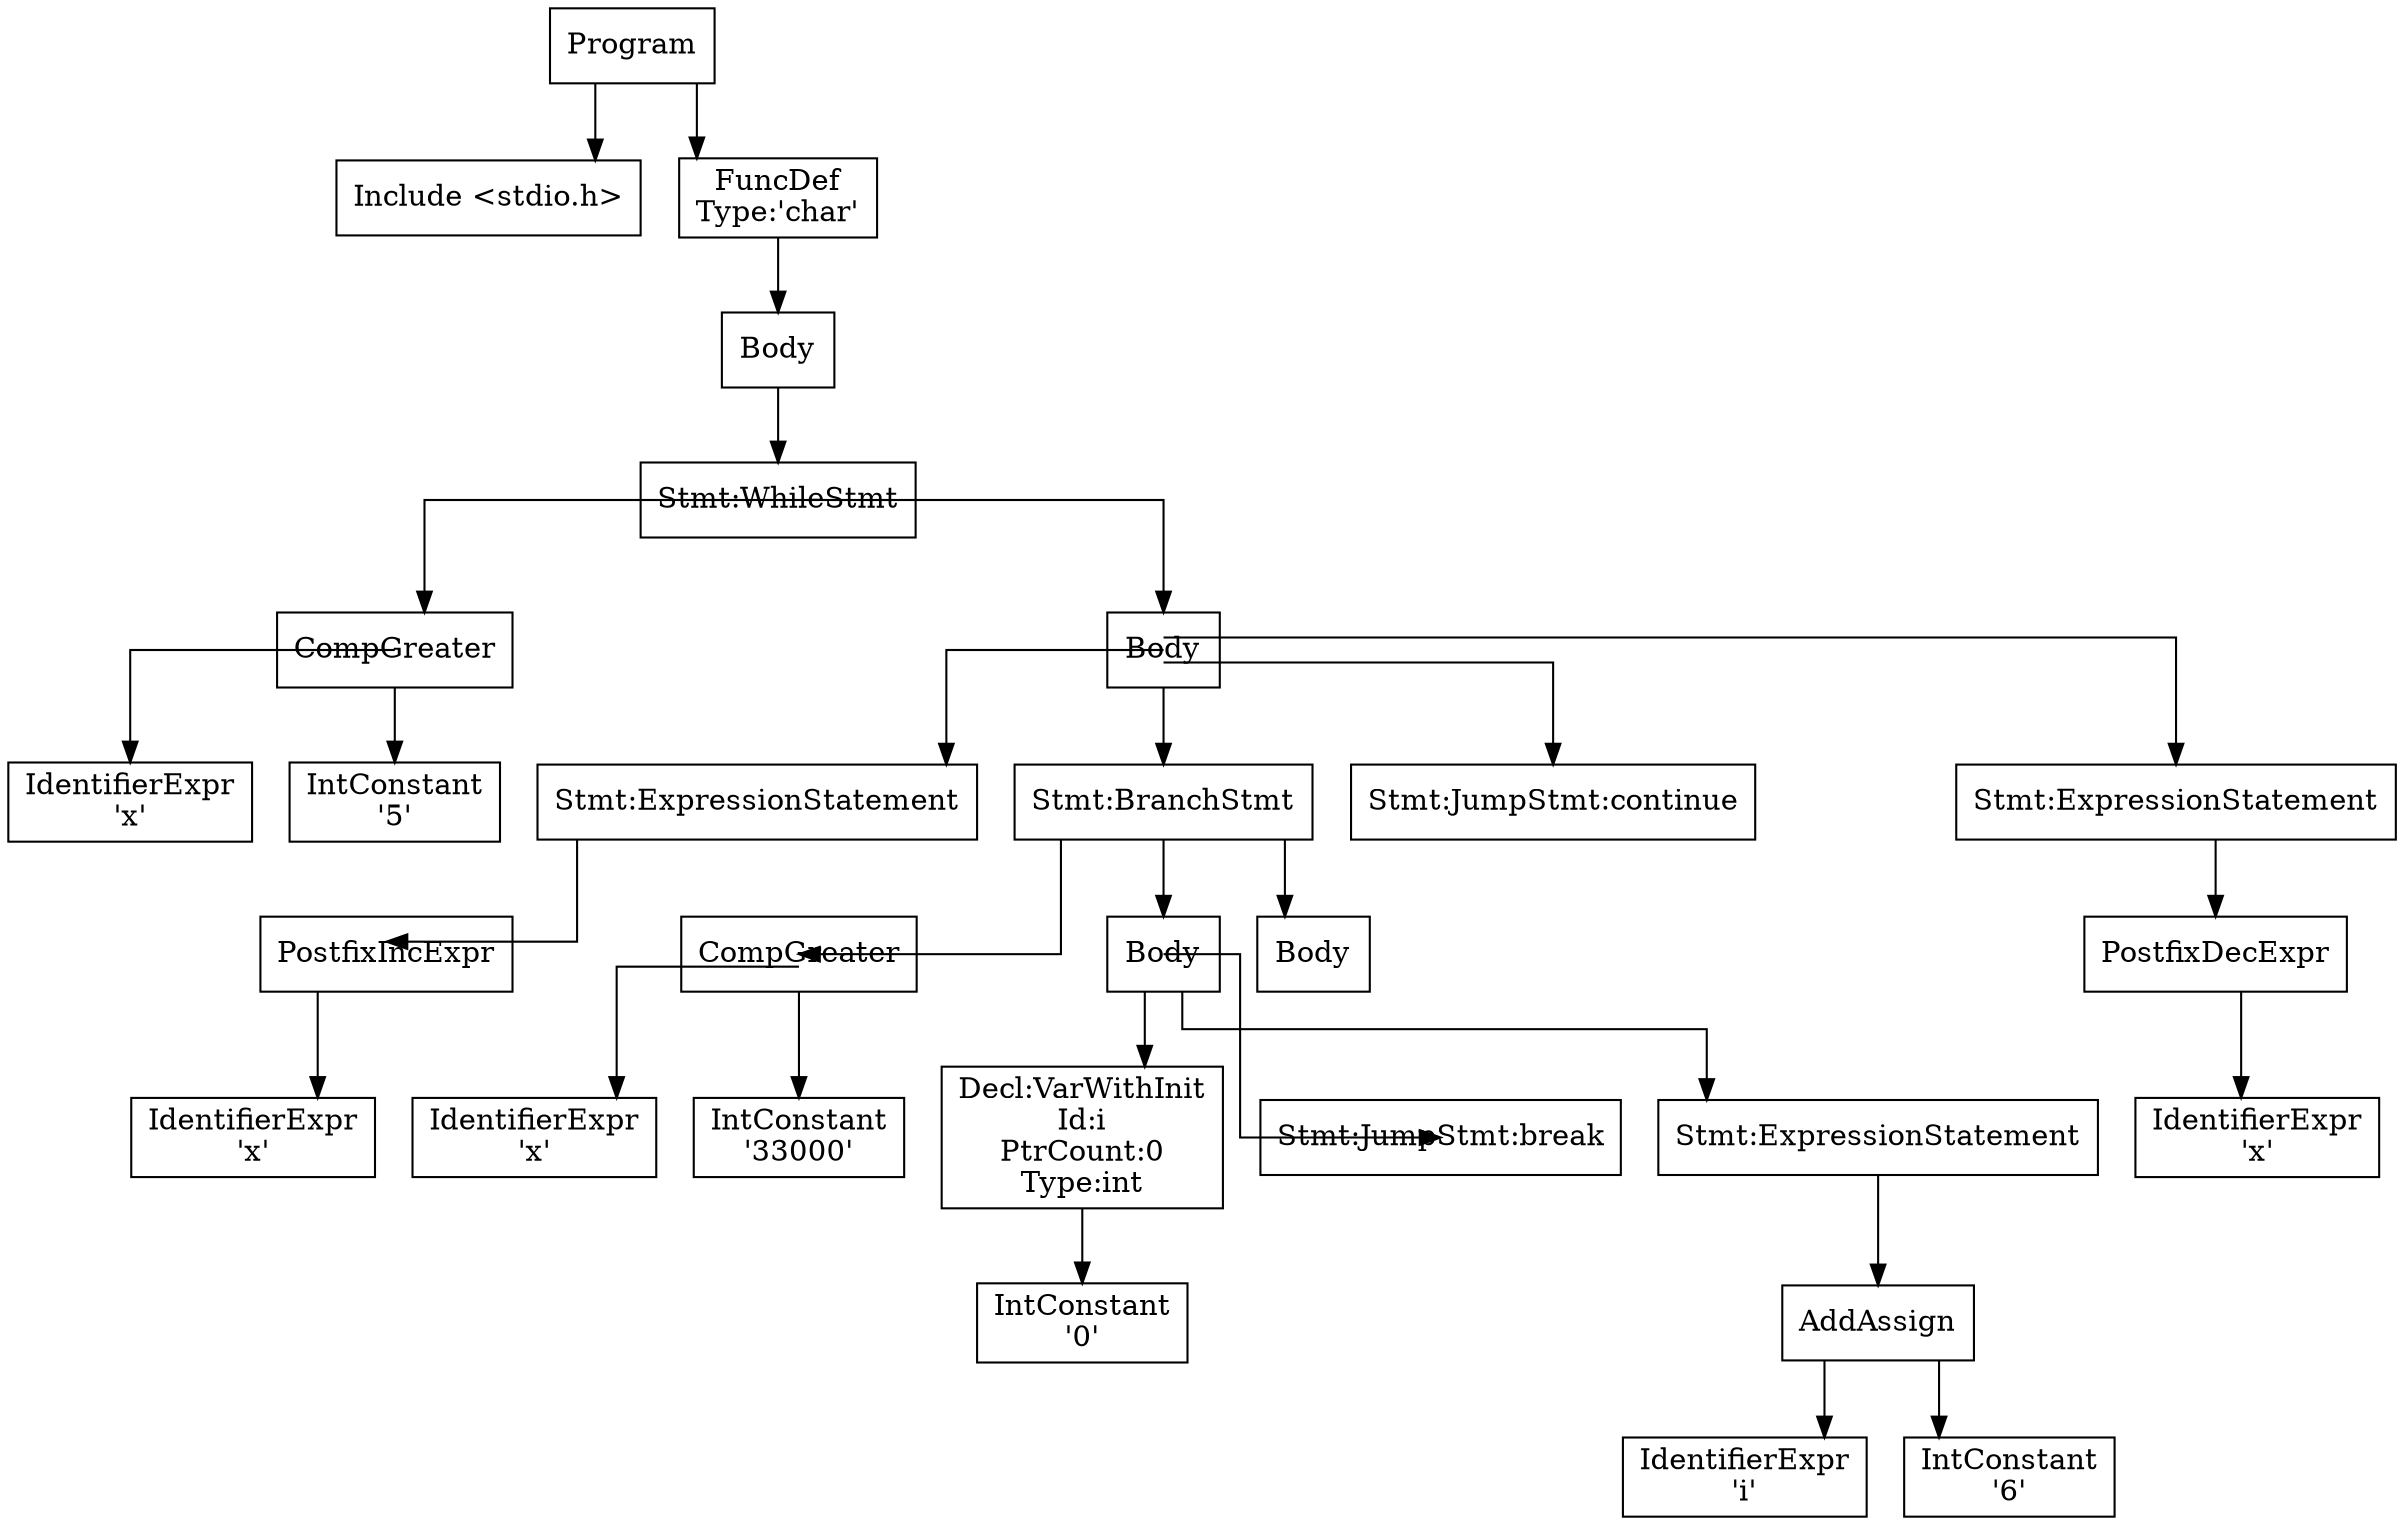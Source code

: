 digraph ast_tree {
splines=ortho;
1 [label="Program", shape=box]
3 [label="Include <stdio.h>", shape=box]
1:s -> 3:n
5 [label="FuncDef\nType:'char'", shape=box]
1:s -> 5:n
7 [label="Body", shape=box]
5:s -> 7:n
9 [label="Stmt:WhileStmt", shape=box]
7:s -> 9:n
11 [label="CompGreater", shape=box]
9:s -> 11:n
13 [label="IdentifierExpr\n'x'", shape=box]
11:s -> 13:n
15 [label="IntConstant\n'5'", shape=box]
11:s -> 15:n
17 [label="Body", shape=box]
9:s -> 17:n
19 [label="Stmt:ExpressionStatement", shape=box]
17:s -> 19:n
21 [label="PostfixIncExpr", shape=box]
19:s -> 21:n
23 [label="IdentifierExpr\n'x'", shape=box]
21:s -> 23:n
25 [label="Stmt:BranchStmt", shape=box]
17:s -> 25:n
27 [label="CompGreater", shape=box]
25:s -> 27:n
29 [label="IdentifierExpr\n'x'", shape=box]
27:s -> 29:n
31 [label="IntConstant\n'33000'", shape=box]
27:s -> 31:n
33 [label="Body", shape=box]
25:s -> 33:n
35 [label="Decl:VarWithInit\nId:i\nPtrCount:0\nType:int", shape=box]
33:s -> 35:n
37 [label="IntConstant\n'0'", shape=box]
35:s -> 37:n
39 [label="Stmt:JumpStmt:break", shape=box]
33:s -> 39:n
41 [label="Stmt:ExpressionStatement", shape=box]
33:s -> 41:n
43 [label="AddAssign", shape=box]
41:s -> 43:n
45 [label="IdentifierExpr\n'i'", shape=box]
43:s -> 45:n
47 [label="IntConstant\n'6'", shape=box]
43:s -> 47:n
49 [label="Body", shape=box]
25:s -> 49:n
51 [label="Stmt:JumpStmt:continue", shape=box]
17:s -> 51:n
53 [label="Stmt:ExpressionStatement", shape=box]
17:s -> 53:n
55 [label="PostfixDecExpr", shape=box]
53:s -> 55:n
57 [label="IdentifierExpr\n'x'", shape=box]
55:s -> 57:n
}

